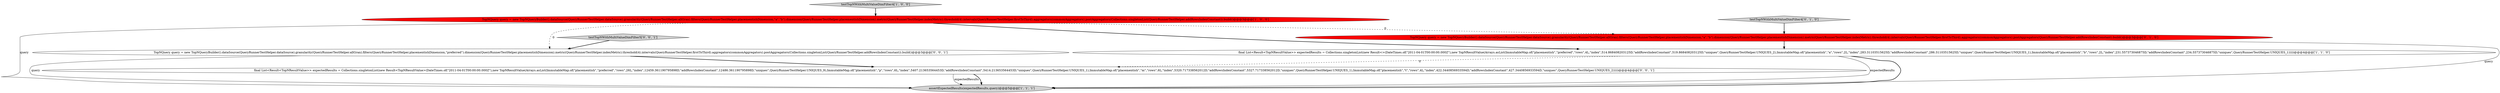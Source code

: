 digraph {
5 [style = filled, label = "testTopNWithMultiValueDimFilter4['0', '1', '0']", fillcolor = lightgray, shape = diamond image = "AAA0AAABBB2BBB"];
0 [style = filled, label = "TopNQuery query = new TopNQueryBuilder().dataSource(QueryRunnerTestHelper.dataSource).granularity(QueryRunnerTestHelper.allGran).filters(QueryRunnerTestHelper.placementishDimension,\"a\",\"b\").dimension(QueryRunnerTestHelper.placementishDimension).metric(QueryRunnerTestHelper.indexMetric).threshold(4).intervals(QueryRunnerTestHelper.firstToThird).aggregators(commonAggregators).postAggregators(Collections.singletonList(QueryRunnerTestHelper.addRowsIndexConstant)).build()@@@3@@@['1', '0', '0']", fillcolor = red, shape = ellipse image = "AAA1AAABBB1BBB"];
6 [style = filled, label = "TopNQuery query = new TopNQueryBuilder().dataSource(QueryRunnerTestHelper.dataSource).granularity(QueryRunnerTestHelper.allGran).filters(QueryRunnerTestHelper.placementishDimension,\"preferred\").dimension(QueryRunnerTestHelper.placementishDimension).metric(QueryRunnerTestHelper.indexMetric).threshold(4).intervals(QueryRunnerTestHelper.firstToThird).aggregators(commonAggregators).postAggregators(Collections.singletonList(QueryRunnerTestHelper.addRowsIndexConstant)).build()@@@3@@@['0', '0', '1']", fillcolor = white, shape = ellipse image = "AAA0AAABBB3BBB"];
8 [style = filled, label = "testTopNWithMultiValueDimFilter5['0', '0', '1']", fillcolor = lightgray, shape = diamond image = "AAA0AAABBB3BBB"];
3 [style = filled, label = "final List<Result<TopNResultValue>> expectedResults = Collections.singletonList(new Result<>(DateTimes.of(\"2011-04-01T00:00:00.000Z\"),new TopNResultValue(Arrays.asList(ImmutableMap.of(\"placementish\",\"preferred\",\"rows\",4L,\"index\",514.868408203125D,\"addRowsIndexConstant\",519.868408203125D,\"uniques\",QueryRunnerTestHelper.UNIQUES_2),ImmutableMap.of(\"placementish\",\"a\",\"rows\",2L,\"index\",283.31103515625D,\"addRowsIndexConstant\",286.31103515625D,\"uniques\",QueryRunnerTestHelper.UNIQUES_1),ImmutableMap.of(\"placementish\",\"b\",\"rows\",2L,\"index\",231.557373046875D,\"addRowsIndexConstant\",234.557373046875D,\"uniques\",QueryRunnerTestHelper.UNIQUES_1)))))@@@4@@@['1', '1', '0']", fillcolor = white, shape = ellipse image = "AAA0AAABBB1BBB"];
4 [style = filled, label = "TopNQuery query = new TopNQueryBuilder().dataSource(QueryRunnerTestHelper.dataSource).granularity(QueryRunnerTestHelper.allGran).filters(QueryRunnerTestHelper.placementishDimension,\"a\",\"b\").dimension(QueryRunnerTestHelper.placementishDimension).metric(QueryRunnerTestHelper.indexMetric).threshold(4).intervals(QueryRunnerTestHelper.firstToThird).aggregators(commonAggregators).postAggregators(QueryRunnerTestHelper.addRowsIndexConstant).build()@@@3@@@['0', '1', '0']", fillcolor = red, shape = ellipse image = "AAA1AAABBB2BBB"];
2 [style = filled, label = "assertExpectedResults(expectedResults,query)@@@5@@@['1', '1', '1']", fillcolor = lightgray, shape = ellipse image = "AAA0AAABBB1BBB"];
1 [style = filled, label = "testTopNWithMultiValueDimFilter4['1', '0', '0']", fillcolor = lightgray, shape = diamond image = "AAA0AAABBB1BBB"];
7 [style = filled, label = "final List<Result<TopNResultValue>> expectedResults = Collections.singletonList(new Result<TopNResultValue>(DateTimes.of(\"2011-04-01T00:00:00.000Z\"),new TopNResultValue(Arrays.asList(ImmutableMap.of(\"placementish\",\"preferred\",\"rows\",26L,\"index\",12459.361190795898D,\"addRowsIndexConstant\",12486.361190795898D,\"uniques\",QueryRunnerTestHelper.UNIQUES_9),ImmutableMap.of(\"placementish\",\"p\",\"rows\",6L,\"index\",5407.213653564453D,\"addRowsIndexConstant\",5414.213653564453D,\"uniques\",QueryRunnerTestHelper.UNIQUES_1),ImmutableMap.of(\"placementish\",\"m\",\"rows\",6L,\"index\",5320.717338562012D,\"addRowsIndexConstant\",5327.717338562012D,\"uniques\",QueryRunnerTestHelper.UNIQUES_1),ImmutableMap.of(\"placementish\",\"t\",\"rows\",4L,\"index\",422.3440856933594D,\"addRowsIndexConstant\",427.3440856933594D,\"uniques\",QueryRunnerTestHelper.UNIQUES_2)))))@@@4@@@['0', '0', '1']", fillcolor = white, shape = ellipse image = "AAA0AAABBB3BBB"];
0->2 [style = solid, label="query"];
0->3 [style = bold, label=""];
4->3 [style = bold, label=""];
7->2 [style = solid, label="expectedResults"];
8->6 [style = bold, label=""];
6->2 [style = solid, label="query"];
0->4 [style = dashed, label="0"];
1->0 [style = bold, label=""];
3->2 [style = bold, label=""];
6->7 [style = bold, label=""];
3->2 [style = solid, label="expectedResults"];
4->2 [style = solid, label="query"];
3->7 [style = dashed, label="0"];
7->2 [style = bold, label=""];
5->4 [style = bold, label=""];
0->6 [style = dashed, label="0"];
}
